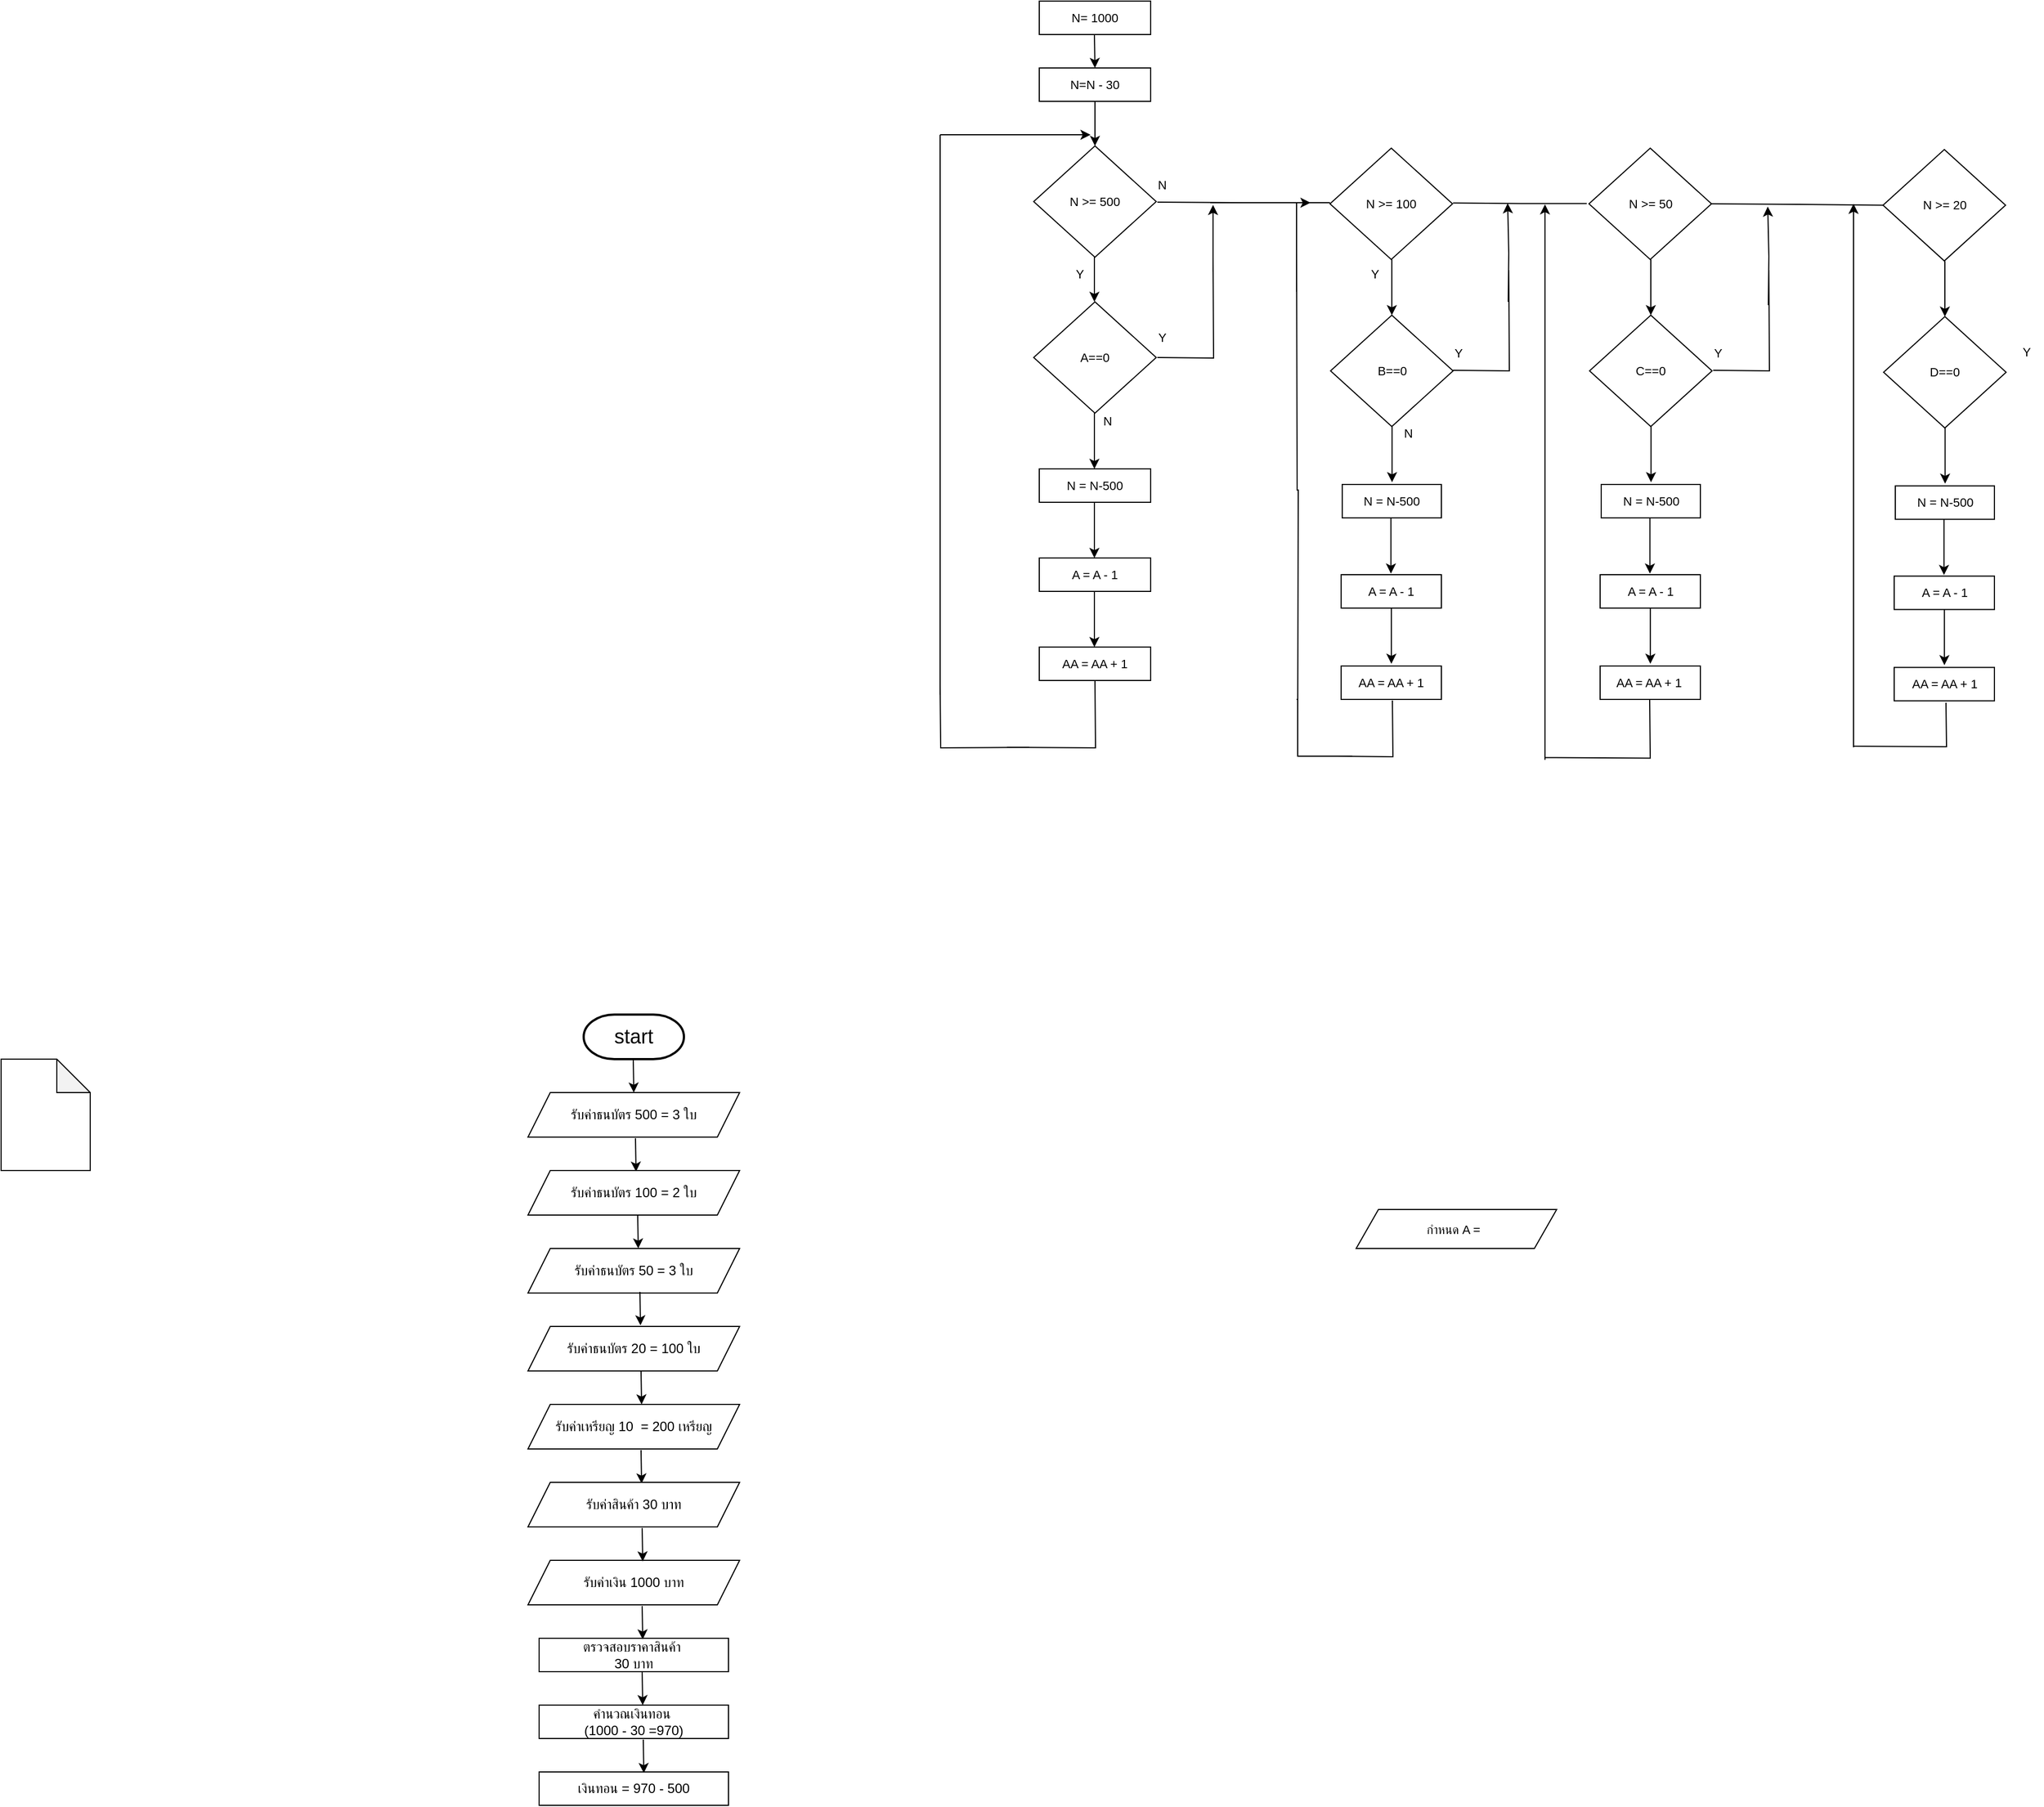 <mxfile version="24.6.4" type="github" pages="2">
  <diagram name="หน้า-1" id="oBMacQrgEGSn1cUitMR4">
    <mxGraphModel dx="2327" dy="2030" grid="1" gridSize="10" guides="1" tooltips="1" connect="1" arrows="1" fold="1" page="1" pageScale="1" pageWidth="827" pageHeight="1169" math="0" shadow="0">
      <root>
        <mxCell id="0" />
        <mxCell id="1" parent="0" />
        <mxCell id="5aX8QdR54HbJMzjcjbDb-2" value="&lt;font style=&quot;font-size: 18px;&quot;&gt;start&lt;/font&gt;" style="strokeWidth=2;html=1;shape=mxgraph.flowchart.terminator;whiteSpace=wrap;" vertex="1" parent="1">
          <mxGeometry x="70" y="10" width="90" height="40" as="geometry" />
        </mxCell>
        <mxCell id="5aX8QdR54HbJMzjcjbDb-3" value="" style="endArrow=classic;html=1;rounded=0;" edge="1" parent="1">
          <mxGeometry width="50" height="50" relative="1" as="geometry">
            <mxPoint x="114.5" y="50" as="sourcePoint" />
            <mxPoint x="115" y="80" as="targetPoint" />
          </mxGeometry>
        </mxCell>
        <mxCell id="529L6nIOOeWMSsMSA-UM-3" value="ตรวจสอบราคาสินค้า&amp;nbsp;&lt;div&gt;30 บาท&lt;/div&gt;" style="rounded=0;whiteSpace=wrap;html=1;" vertex="1" parent="1">
          <mxGeometry x="30" y="570" width="170" height="30" as="geometry" />
        </mxCell>
        <mxCell id="529L6nIOOeWMSsMSA-UM-4" value="คำนวณเงินทอน&amp;nbsp;&lt;div&gt;(1000 - 30 =970)&lt;/div&gt;" style="rounded=0;whiteSpace=wrap;html=1;" vertex="1" parent="1">
          <mxGeometry x="30" y="630" width="170" height="30" as="geometry" />
        </mxCell>
        <mxCell id="529L6nIOOeWMSsMSA-UM-6" value="เงินทอน = 970 - 500" style="rounded=0;whiteSpace=wrap;html=1;" vertex="1" parent="1">
          <mxGeometry x="30" y="690" width="170" height="30" as="geometry" />
        </mxCell>
        <mxCell id="529L6nIOOeWMSsMSA-UM-8" value="รับค่าธนบัตร 500 = 3 ใบ" style="shape=parallelogram;perimeter=parallelogramPerimeter;whiteSpace=wrap;html=1;fixedSize=1;" vertex="1" parent="1">
          <mxGeometry x="20" y="80" width="190" height="40" as="geometry" />
        </mxCell>
        <mxCell id="529L6nIOOeWMSsMSA-UM-9" value="" style="endArrow=classic;html=1;rounded=0;" edge="1" parent="1">
          <mxGeometry width="50" height="50" relative="1" as="geometry">
            <mxPoint x="116.5" y="121" as="sourcePoint" />
            <mxPoint x="117" y="151" as="targetPoint" />
          </mxGeometry>
        </mxCell>
        <mxCell id="529L6nIOOeWMSsMSA-UM-10" value="รับค่าธนบัตร 100 = 2 ใบ" style="shape=parallelogram;perimeter=parallelogramPerimeter;whiteSpace=wrap;html=1;fixedSize=1;" vertex="1" parent="1">
          <mxGeometry x="20" y="150" width="190" height="40" as="geometry" />
        </mxCell>
        <mxCell id="529L6nIOOeWMSsMSA-UM-11" value="รับค่าธนบัตร 50 = 3 ใบ" style="shape=parallelogram;perimeter=parallelogramPerimeter;whiteSpace=wrap;html=1;fixedSize=1;" vertex="1" parent="1">
          <mxGeometry x="20" y="220" width="190" height="40" as="geometry" />
        </mxCell>
        <mxCell id="529L6nIOOeWMSsMSA-UM-12" value="รับค่าธนบัตร 20 = 100 ใบ" style="shape=parallelogram;perimeter=parallelogramPerimeter;whiteSpace=wrap;html=1;fixedSize=1;" vertex="1" parent="1">
          <mxGeometry x="20" y="290" width="190" height="40" as="geometry" />
        </mxCell>
        <mxCell id="529L6nIOOeWMSsMSA-UM-13" value="รับค่าเหรียญ 10&amp;nbsp; = 200 เหรียญ" style="shape=parallelogram;perimeter=parallelogramPerimeter;whiteSpace=wrap;html=1;fixedSize=1;" vertex="1" parent="1">
          <mxGeometry x="20" y="360" width="190" height="40" as="geometry" />
        </mxCell>
        <mxCell id="529L6nIOOeWMSsMSA-UM-14" value="" style="endArrow=classic;html=1;rounded=0;" edge="1" parent="1">
          <mxGeometry width="50" height="50" relative="1" as="geometry">
            <mxPoint x="118.5" y="190" as="sourcePoint" />
            <mxPoint x="119" y="220" as="targetPoint" />
          </mxGeometry>
        </mxCell>
        <mxCell id="529L6nIOOeWMSsMSA-UM-15" value="" style="endArrow=classic;html=1;rounded=0;" edge="1" parent="1">
          <mxGeometry width="50" height="50" relative="1" as="geometry">
            <mxPoint x="120.5" y="259" as="sourcePoint" />
            <mxPoint x="121" y="289" as="targetPoint" />
          </mxGeometry>
        </mxCell>
        <mxCell id="529L6nIOOeWMSsMSA-UM-16" value="" style="endArrow=classic;html=1;rounded=0;" edge="1" parent="1">
          <mxGeometry width="50" height="50" relative="1" as="geometry">
            <mxPoint x="121.5" y="330" as="sourcePoint" />
            <mxPoint x="122" y="360" as="targetPoint" />
          </mxGeometry>
        </mxCell>
        <mxCell id="529L6nIOOeWMSsMSA-UM-19" value="" style="endArrow=classic;html=1;rounded=0;" edge="1" parent="1">
          <mxGeometry width="50" height="50" relative="1" as="geometry">
            <mxPoint x="121.5" y="401" as="sourcePoint" />
            <mxPoint x="122" y="431" as="targetPoint" />
          </mxGeometry>
        </mxCell>
        <mxCell id="529L6nIOOeWMSsMSA-UM-21" value="" style="endArrow=classic;html=1;rounded=0;" edge="1" parent="1">
          <mxGeometry width="50" height="50" relative="1" as="geometry">
            <mxPoint x="122.5" y="600" as="sourcePoint" />
            <mxPoint x="123" y="630" as="targetPoint" />
          </mxGeometry>
        </mxCell>
        <mxCell id="529L6nIOOeWMSsMSA-UM-22" value="รับค่าเงิน 1000 บาท" style="shape=parallelogram;perimeter=parallelogramPerimeter;whiteSpace=wrap;html=1;fixedSize=1;" vertex="1" parent="1">
          <mxGeometry x="20" y="500" width="190" height="40" as="geometry" />
        </mxCell>
        <mxCell id="529L6nIOOeWMSsMSA-UM-20" value="" style="endArrow=classic;html=1;rounded=0;" edge="1" parent="1">
          <mxGeometry width="50" height="50" relative="1" as="geometry">
            <mxPoint x="122.5" y="471" as="sourcePoint" />
            <mxPoint x="123" y="501" as="targetPoint" />
          </mxGeometry>
        </mxCell>
        <mxCell id="529L6nIOOeWMSsMSA-UM-23" value="รับค่าสินค้า 30 บาท" style="shape=parallelogram;perimeter=parallelogramPerimeter;whiteSpace=wrap;html=1;fixedSize=1;" vertex="1" parent="1">
          <mxGeometry x="20" y="430" width="190" height="40" as="geometry" />
        </mxCell>
        <mxCell id="529L6nIOOeWMSsMSA-UM-24" value="" style="endArrow=classic;html=1;rounded=0;" edge="1" parent="1">
          <mxGeometry width="50" height="50" relative="1" as="geometry">
            <mxPoint x="122.5" y="541" as="sourcePoint" />
            <mxPoint x="123" y="571" as="targetPoint" />
          </mxGeometry>
        </mxCell>
        <mxCell id="529L6nIOOeWMSsMSA-UM-25" value="" style="endArrow=classic;html=1;rounded=0;" edge="1" parent="1">
          <mxGeometry width="50" height="50" relative="1" as="geometry">
            <mxPoint x="123.5" y="661" as="sourcePoint" />
            <mxPoint x="124" y="691" as="targetPoint" />
          </mxGeometry>
        </mxCell>
        <mxCell id="529L6nIOOeWMSsMSA-UM-30" value="N &amp;gt;= 500" style="rhombus;whiteSpace=wrap;html=1;fontFamily=Helvetica;fontSize=11;fontColor=default;labelBackgroundColor=default;" vertex="1" parent="1">
          <mxGeometry x="474" y="-770" width="110" height="100" as="geometry" />
        </mxCell>
        <mxCell id="529L6nIOOeWMSsMSA-UM-31" value="N=N - 30" style="rounded=0;whiteSpace=wrap;html=1;fontFamily=Helvetica;fontSize=11;fontColor=default;labelBackgroundColor=default;" vertex="1" parent="1">
          <mxGeometry x="479" y="-840" width="100" height="30" as="geometry" />
        </mxCell>
        <mxCell id="529L6nIOOeWMSsMSA-UM-32" value="" style="endArrow=classic;html=1;rounded=0;entryX=0.5;entryY=0;entryDx=0;entryDy=0;exitX=0.5;exitY=1;exitDx=0;exitDy=0;" edge="1" parent="1" source="529L6nIOOeWMSsMSA-UM-31" target="529L6nIOOeWMSsMSA-UM-30">
          <mxGeometry width="50" height="50" relative="1" as="geometry">
            <mxPoint x="528.5" y="-809" as="sourcePoint" />
            <mxPoint x="529" y="-779" as="targetPoint" />
          </mxGeometry>
        </mxCell>
        <mxCell id="529L6nIOOeWMSsMSA-UM-33" value="N= 1000" style="rounded=0;whiteSpace=wrap;html=1;fontFamily=Helvetica;fontSize=11;fontColor=default;labelBackgroundColor=default;" vertex="1" parent="1">
          <mxGeometry x="479" y="-900" width="100" height="30" as="geometry" />
        </mxCell>
        <mxCell id="529L6nIOOeWMSsMSA-UM-35" value="" style="endArrow=classic;html=1;rounded=0;strokeColor=default;align=center;verticalAlign=middle;fontFamily=Helvetica;fontSize=11;fontColor=default;labelBackgroundColor=default;edgeStyle=orthogonalEdgeStyle;entryX=0.5;entryY=0;entryDx=0;entryDy=0;" edge="1" parent="1" target="529L6nIOOeWMSsMSA-UM-31">
          <mxGeometry width="50" height="50" relative="1" as="geometry">
            <mxPoint x="528.5" y="-870" as="sourcePoint" />
            <mxPoint x="529" y="-850" as="targetPoint" />
          </mxGeometry>
        </mxCell>
        <mxCell id="529L6nIOOeWMSsMSA-UM-39" value="" style="endArrow=classic;html=1;rounded=0;strokeColor=default;align=center;verticalAlign=middle;fontFamily=Helvetica;fontSize=11;fontColor=default;labelBackgroundColor=default;edgeStyle=orthogonalEdgeStyle;exitX=0.5;exitY=1;exitDx=0;exitDy=0;" edge="1" parent="1">
          <mxGeometry width="50" height="50" relative="1" as="geometry">
            <mxPoint x="528.5" y="-670" as="sourcePoint" />
            <mxPoint x="528.5" y="-630" as="targetPoint" />
          </mxGeometry>
        </mxCell>
        <mxCell id="529L6nIOOeWMSsMSA-UM-41" value="A==0" style="rhombus;whiteSpace=wrap;html=1;fontFamily=Helvetica;fontSize=11;fontColor=default;labelBackgroundColor=default;" vertex="1" parent="1">
          <mxGeometry x="474" y="-630" width="110" height="100" as="geometry" />
        </mxCell>
        <mxCell id="529L6nIOOeWMSsMSA-UM-42" value="" style="endArrow=classic;html=1;rounded=0;strokeColor=default;align=center;verticalAlign=middle;fontFamily=Helvetica;fontSize=11;fontColor=default;labelBackgroundColor=default;edgeStyle=orthogonalEdgeStyle;" edge="1" parent="1">
          <mxGeometry width="50" height="50" relative="1" as="geometry">
            <mxPoint x="528.5" y="-530" as="sourcePoint" />
            <mxPoint x="528.5" y="-480" as="targetPoint" />
          </mxGeometry>
        </mxCell>
        <mxCell id="529L6nIOOeWMSsMSA-UM-43" value="N = N-500" style="rounded=0;whiteSpace=wrap;html=1;fontFamily=Helvetica;fontSize=11;fontColor=default;labelBackgroundColor=default;" vertex="1" parent="1">
          <mxGeometry x="479" y="-480" width="100" height="30" as="geometry" />
        </mxCell>
        <mxCell id="529L6nIOOeWMSsMSA-UM-45" value="" style="endArrow=classic;html=1;rounded=0;strokeColor=default;align=center;verticalAlign=middle;fontFamily=Helvetica;fontSize=11;fontColor=default;labelBackgroundColor=default;edgeStyle=orthogonalEdgeStyle;" edge="1" parent="1">
          <mxGeometry width="50" height="50" relative="1" as="geometry">
            <mxPoint x="528.5" y="-450" as="sourcePoint" />
            <mxPoint x="528.5" y="-400" as="targetPoint" />
          </mxGeometry>
        </mxCell>
        <mxCell id="529L6nIOOeWMSsMSA-UM-46" value="A = A - 1" style="rounded=0;whiteSpace=wrap;html=1;fontFamily=Helvetica;fontSize=11;fontColor=default;labelBackgroundColor=default;" vertex="1" parent="1">
          <mxGeometry x="479" y="-400" width="100" height="30" as="geometry" />
        </mxCell>
        <mxCell id="529L6nIOOeWMSsMSA-UM-47" value="" style="endArrow=classic;html=1;rounded=0;strokeColor=default;align=center;verticalAlign=middle;fontFamily=Helvetica;fontSize=11;fontColor=default;labelBackgroundColor=default;edgeStyle=orthogonalEdgeStyle;" edge="1" parent="1">
          <mxGeometry width="50" height="50" relative="1" as="geometry">
            <mxPoint x="528.5" y="-370" as="sourcePoint" />
            <mxPoint x="528.5" y="-320" as="targetPoint" />
          </mxGeometry>
        </mxCell>
        <mxCell id="529L6nIOOeWMSsMSA-UM-48" value="AA = AA + 1" style="rounded=0;whiteSpace=wrap;html=1;fontFamily=Helvetica;fontSize=11;fontColor=default;labelBackgroundColor=default;" vertex="1" parent="1">
          <mxGeometry x="479" y="-320" width="100" height="30" as="geometry" />
        </mxCell>
        <mxCell id="529L6nIOOeWMSsMSA-UM-52" value="" style="endArrow=none;html=1;rounded=0;strokeColor=default;align=center;verticalAlign=middle;fontFamily=Helvetica;fontSize=11;fontColor=default;labelBackgroundColor=default;edgeStyle=orthogonalEdgeStyle;" edge="1" parent="1">
          <mxGeometry width="50" height="50" relative="1" as="geometry">
            <mxPoint x="450" y="-230" as="sourcePoint" />
            <mxPoint x="529" y="-290" as="targetPoint" />
          </mxGeometry>
        </mxCell>
        <mxCell id="529L6nIOOeWMSsMSA-UM-54" value="" style="endArrow=none;html=1;rounded=0;strokeColor=default;align=center;verticalAlign=middle;fontFamily=Helvetica;fontSize=11;fontColor=default;labelBackgroundColor=default;edgeStyle=orthogonalEdgeStyle;" edge="1" parent="1">
          <mxGeometry width="50" height="50" relative="1" as="geometry">
            <mxPoint x="470" y="-230" as="sourcePoint" />
            <mxPoint x="390" y="-285" as="targetPoint" />
          </mxGeometry>
        </mxCell>
        <mxCell id="529L6nIOOeWMSsMSA-UM-55" value="" style="endArrow=none;html=1;rounded=0;strokeColor=default;align=center;verticalAlign=middle;fontFamily=Helvetica;fontSize=11;fontColor=default;labelBackgroundColor=default;edgeStyle=orthogonalEdgeStyle;" edge="1" parent="1">
          <mxGeometry width="50" height="50" relative="1" as="geometry">
            <mxPoint x="390" y="-277.23" as="sourcePoint" />
            <mxPoint x="390" y="-627.23" as="targetPoint" />
          </mxGeometry>
        </mxCell>
        <mxCell id="529L6nIOOeWMSsMSA-UM-56" value="" style="endArrow=classic;html=1;rounded=0;strokeColor=default;align=center;verticalAlign=middle;fontFamily=Helvetica;fontSize=11;fontColor=default;labelBackgroundColor=default;edgeStyle=orthogonalEdgeStyle;" edge="1" parent="1">
          <mxGeometry width="50" height="50" relative="1" as="geometry">
            <mxPoint x="390" y="-780" as="sourcePoint" />
            <mxPoint x="525" y="-780" as="targetPoint" />
            <Array as="points">
              <mxPoint x="478.97" y="-780" />
            </Array>
          </mxGeometry>
        </mxCell>
        <mxCell id="529L6nIOOeWMSsMSA-UM-58" value="กำหนด A =&amp;nbsp;&amp;nbsp;" style="shape=parallelogram;perimeter=parallelogramPerimeter;whiteSpace=wrap;html=1;fixedSize=1;fontFamily=Helvetica;fontSize=11;fontColor=default;labelBackgroundColor=default;" vertex="1" parent="1">
          <mxGeometry x="763.5" y="185" width="180" height="35" as="geometry" />
        </mxCell>
        <mxCell id="529L6nIOOeWMSsMSA-UM-59" value="" style="shape=note;whiteSpace=wrap;html=1;backgroundOutline=1;darkOpacity=0.05;fontFamily=Helvetica;fontSize=11;fontColor=default;labelBackgroundColor=default;" vertex="1" parent="1">
          <mxGeometry x="-453" y="50" width="80" height="100" as="geometry" />
        </mxCell>
        <mxCell id="529L6nIOOeWMSsMSA-UM-60" value="Y" style="text;html=1;align=center;verticalAlign=middle;resizable=0;points=[];autosize=1;strokeColor=none;fillColor=none;fontFamily=Helvetica;fontSize=11;fontColor=default;labelBackgroundColor=default;" vertex="1" parent="1">
          <mxGeometry x="500" y="-670" width="30" height="30" as="geometry" />
        </mxCell>
        <mxCell id="529L6nIOOeWMSsMSA-UM-61" value="N" style="text;html=1;align=center;verticalAlign=middle;resizable=0;points=[];autosize=1;strokeColor=none;fillColor=none;fontFamily=Helvetica;fontSize=11;fontColor=default;labelBackgroundColor=default;" vertex="1" parent="1">
          <mxGeometry x="574" y="-750" width="30" height="30" as="geometry" />
        </mxCell>
        <mxCell id="529L6nIOOeWMSsMSA-UM-63" value="N &amp;gt;= 100" style="rhombus;whiteSpace=wrap;html=1;fontFamily=Helvetica;fontSize=11;fontColor=default;labelBackgroundColor=default;" vertex="1" parent="1">
          <mxGeometry x="740" y="-768" width="110" height="100" as="geometry" />
        </mxCell>
        <mxCell id="529L6nIOOeWMSsMSA-UM-66" value="N" style="text;html=1;align=center;verticalAlign=middle;resizable=0;points=[];autosize=1;strokeColor=none;fillColor=none;fontFamily=Helvetica;fontSize=11;fontColor=default;labelBackgroundColor=default;" vertex="1" parent="1">
          <mxGeometry x="525" y="-538" width="30" height="30" as="geometry" />
        </mxCell>
        <mxCell id="529L6nIOOeWMSsMSA-UM-68" value="" style="endArrow=classic;html=1;rounded=0;strokeColor=default;align=center;verticalAlign=middle;fontFamily=Helvetica;fontSize=11;fontColor=default;labelBackgroundColor=default;edgeStyle=orthogonalEdgeStyle;" edge="1" parent="1">
          <mxGeometry width="50" height="50" relative="1" as="geometry">
            <mxPoint x="795.52" y="-668" as="sourcePoint" />
            <mxPoint x="795.52" y="-618" as="targetPoint" />
          </mxGeometry>
        </mxCell>
        <mxCell id="529L6nIOOeWMSsMSA-UM-69" value="N = N-500" style="rounded=0;whiteSpace=wrap;html=1;fontFamily=Helvetica;fontSize=11;fontColor=default;labelBackgroundColor=default;" vertex="1" parent="1">
          <mxGeometry x="751" y="-466" width="89" height="30" as="geometry" />
        </mxCell>
        <mxCell id="529L6nIOOeWMSsMSA-UM-70" value="A = A - 1" style="rounded=0;whiteSpace=wrap;html=1;fontFamily=Helvetica;fontSize=11;fontColor=default;labelBackgroundColor=default;" vertex="1" parent="1">
          <mxGeometry x="750" y="-385" width="90" height="30" as="geometry" />
        </mxCell>
        <mxCell id="529L6nIOOeWMSsMSA-UM-71" value="" style="endArrow=classic;html=1;rounded=0;strokeColor=default;align=center;verticalAlign=middle;fontFamily=Helvetica;fontSize=11;fontColor=default;labelBackgroundColor=default;edgeStyle=orthogonalEdgeStyle;" edge="1" parent="1">
          <mxGeometry width="50" height="50" relative="1" as="geometry">
            <mxPoint x="794.72" y="-436" as="sourcePoint" />
            <mxPoint x="794.72" y="-386" as="targetPoint" />
          </mxGeometry>
        </mxCell>
        <mxCell id="529L6nIOOeWMSsMSA-UM-72" value="B==0" style="rhombus;whiteSpace=wrap;html=1;fontFamily=Helvetica;fontSize=11;fontColor=default;labelBackgroundColor=default;" vertex="1" parent="1">
          <mxGeometry x="740.5" y="-618" width="110" height="100" as="geometry" />
        </mxCell>
        <mxCell id="529L6nIOOeWMSsMSA-UM-73" value="" style="endArrow=classic;html=1;rounded=0;strokeColor=default;align=center;verticalAlign=middle;fontFamily=Helvetica;fontSize=11;fontColor=default;labelBackgroundColor=default;edgeStyle=orthogonalEdgeStyle;" edge="1" parent="1">
          <mxGeometry width="50" height="50" relative="1" as="geometry">
            <mxPoint x="795.72" y="-518" as="sourcePoint" />
            <mxPoint x="795.72" y="-468" as="targetPoint" />
          </mxGeometry>
        </mxCell>
        <mxCell id="529L6nIOOeWMSsMSA-UM-74" value="" style="endArrow=classic;html=1;rounded=0;strokeColor=default;align=center;verticalAlign=middle;fontFamily=Helvetica;fontSize=11;fontColor=default;labelBackgroundColor=default;edgeStyle=orthogonalEdgeStyle;" edge="1" parent="1">
          <mxGeometry width="50" height="50" relative="1" as="geometry">
            <mxPoint x="795.1" y="-355" as="sourcePoint" />
            <mxPoint x="795.1" y="-305" as="targetPoint" />
          </mxGeometry>
        </mxCell>
        <mxCell id="529L6nIOOeWMSsMSA-UM-75" value="AA = AA + 1" style="rounded=0;whiteSpace=wrap;html=1;fontFamily=Helvetica;fontSize=11;fontColor=default;labelBackgroundColor=default;" vertex="1" parent="1">
          <mxGeometry x="750" y="-303" width="90" height="30" as="geometry" />
        </mxCell>
        <mxCell id="529L6nIOOeWMSsMSA-UM-83" value="" style="endArrow=none;html=1;rounded=0;strokeColor=default;align=center;verticalAlign=middle;fontFamily=Helvetica;fontSize=11;fontColor=default;labelBackgroundColor=default;edgeStyle=orthogonalEdgeStyle;" edge="1" parent="1">
          <mxGeometry width="50" height="50" relative="1" as="geometry">
            <mxPoint x="390" y="-584" as="sourcePoint" />
            <mxPoint x="390" y="-780" as="targetPoint" />
          </mxGeometry>
        </mxCell>
        <mxCell id="529L6nIOOeWMSsMSA-UM-87" value="N &amp;gt;= 50" style="rhombus;whiteSpace=wrap;html=1;fontFamily=Helvetica;fontSize=11;fontColor=default;labelBackgroundColor=default;" vertex="1" parent="1">
          <mxGeometry x="972.5" y="-768" width="110" height="100" as="geometry" />
        </mxCell>
        <mxCell id="529L6nIOOeWMSsMSA-UM-88" value="" style="endArrow=classic;html=1;rounded=0;strokeColor=default;align=center;verticalAlign=middle;fontFamily=Helvetica;fontSize=11;fontColor=default;labelBackgroundColor=default;edgeStyle=orthogonalEdgeStyle;" edge="1" parent="1">
          <mxGeometry width="50" height="50" relative="1" as="geometry">
            <mxPoint x="1028.02" y="-668" as="sourcePoint" />
            <mxPoint x="1028.02" y="-618" as="targetPoint" />
          </mxGeometry>
        </mxCell>
        <mxCell id="529L6nIOOeWMSsMSA-UM-89" value="N = N-500" style="rounded=0;whiteSpace=wrap;html=1;fontFamily=Helvetica;fontSize=11;fontColor=default;labelBackgroundColor=default;" vertex="1" parent="1">
          <mxGeometry x="983.5" y="-466" width="89" height="30" as="geometry" />
        </mxCell>
        <mxCell id="529L6nIOOeWMSsMSA-UM-90" value="A = A - 1" style="rounded=0;whiteSpace=wrap;html=1;fontFamily=Helvetica;fontSize=11;fontColor=default;labelBackgroundColor=default;" vertex="1" parent="1">
          <mxGeometry x="982.5" y="-385" width="90" height="30" as="geometry" />
        </mxCell>
        <mxCell id="529L6nIOOeWMSsMSA-UM-91" value="" style="endArrow=classic;html=1;rounded=0;strokeColor=default;align=center;verticalAlign=middle;fontFamily=Helvetica;fontSize=11;fontColor=default;labelBackgroundColor=default;edgeStyle=orthogonalEdgeStyle;" edge="1" parent="1">
          <mxGeometry width="50" height="50" relative="1" as="geometry">
            <mxPoint x="1027.22" y="-436" as="sourcePoint" />
            <mxPoint x="1027.22" y="-386" as="targetPoint" />
          </mxGeometry>
        </mxCell>
        <mxCell id="529L6nIOOeWMSsMSA-UM-92" value="C==0" style="rhombus;whiteSpace=wrap;html=1;fontFamily=Helvetica;fontSize=11;fontColor=default;labelBackgroundColor=default;" vertex="1" parent="1">
          <mxGeometry x="973" y="-618" width="110" height="100" as="geometry" />
        </mxCell>
        <mxCell id="529L6nIOOeWMSsMSA-UM-93" value="" style="endArrow=classic;html=1;rounded=0;strokeColor=default;align=center;verticalAlign=middle;fontFamily=Helvetica;fontSize=11;fontColor=default;labelBackgroundColor=default;edgeStyle=orthogonalEdgeStyle;" edge="1" parent="1">
          <mxGeometry width="50" height="50" relative="1" as="geometry">
            <mxPoint x="1028.22" y="-518" as="sourcePoint" />
            <mxPoint x="1028.22" y="-468" as="targetPoint" />
          </mxGeometry>
        </mxCell>
        <mxCell id="529L6nIOOeWMSsMSA-UM-94" value="" style="endArrow=classic;html=1;rounded=0;strokeColor=default;align=center;verticalAlign=middle;fontFamily=Helvetica;fontSize=11;fontColor=default;labelBackgroundColor=default;edgeStyle=orthogonalEdgeStyle;" edge="1" parent="1">
          <mxGeometry width="50" height="50" relative="1" as="geometry">
            <mxPoint x="1027.6" y="-355" as="sourcePoint" />
            <mxPoint x="1027.6" y="-305" as="targetPoint" />
          </mxGeometry>
        </mxCell>
        <mxCell id="529L6nIOOeWMSsMSA-UM-95" value="AA = AA + 1&amp;nbsp;" style="rounded=0;whiteSpace=wrap;html=1;fontFamily=Helvetica;fontSize=11;fontColor=default;labelBackgroundColor=default;" vertex="1" parent="1">
          <mxGeometry x="982.5" y="-303" width="90" height="30" as="geometry" />
        </mxCell>
        <mxCell id="529L6nIOOeWMSsMSA-UM-97" value="" style="endArrow=none;html=1;rounded=0;strokeColor=default;align=center;verticalAlign=middle;fontFamily=Helvetica;fontSize=11;fontColor=default;labelBackgroundColor=default;edgeStyle=orthogonalEdgeStyle;" edge="1" parent="1">
          <mxGeometry width="50" height="50" relative="1" as="geometry">
            <mxPoint x="933" y="-220.77" as="sourcePoint" />
            <mxPoint x="1027" y="-273" as="targetPoint" />
          </mxGeometry>
        </mxCell>
        <mxCell id="529L6nIOOeWMSsMSA-UM-101" value="" style="endArrow=none;html=1;rounded=0;strokeColor=default;align=center;verticalAlign=middle;fontFamily=Helvetica;fontSize=11;fontColor=default;labelBackgroundColor=default;edgeStyle=orthogonalEdgeStyle;" edge="1" parent="1">
          <mxGeometry width="50" height="50" relative="1" as="geometry">
            <mxPoint x="933" y="-218.77" as="sourcePoint" />
            <mxPoint x="933" y="-619" as="targetPoint" />
          </mxGeometry>
        </mxCell>
        <mxCell id="529L6nIOOeWMSsMSA-UM-102" value="" style="endArrow=classic;html=1;rounded=0;strokeColor=default;align=center;verticalAlign=middle;fontFamily=Helvetica;fontSize=11;fontColor=default;labelBackgroundColor=default;edgeStyle=orthogonalEdgeStyle;" edge="1" parent="1">
          <mxGeometry width="50" height="50" relative="1" as="geometry">
            <mxPoint x="933" y="-619" as="sourcePoint" />
            <mxPoint x="933" y="-717.51" as="targetPoint" />
          </mxGeometry>
        </mxCell>
        <mxCell id="529L6nIOOeWMSsMSA-UM-108" value="Y" style="text;html=1;align=center;verticalAlign=middle;resizable=0;points=[];autosize=1;strokeColor=none;fillColor=none;fontFamily=Helvetica;fontSize=11;fontColor=default;labelBackgroundColor=default;" vertex="1" parent="1">
          <mxGeometry x="574" y="-613" width="30" height="30" as="geometry" />
        </mxCell>
        <mxCell id="529L6nIOOeWMSsMSA-UM-109" value="N" style="text;html=1;align=center;verticalAlign=middle;resizable=0;points=[];autosize=1;strokeColor=none;fillColor=none;fontFamily=Helvetica;fontSize=11;fontColor=default;labelBackgroundColor=default;" vertex="1" parent="1">
          <mxGeometry x="794.5" y="-527.23" width="30" height="30" as="geometry" />
        </mxCell>
        <mxCell id="529L6nIOOeWMSsMSA-UM-111" value="Y" style="text;html=1;align=center;verticalAlign=middle;resizable=0;points=[];autosize=1;strokeColor=none;fillColor=none;fontFamily=Helvetica;fontSize=11;fontColor=default;labelBackgroundColor=default;" vertex="1" parent="1">
          <mxGeometry x="764.5" y="-670" width="30" height="30" as="geometry" />
        </mxCell>
        <mxCell id="529L6nIOOeWMSsMSA-UM-113" value="N &amp;gt;= 20" style="rhombus;whiteSpace=wrap;html=1;fontFamily=Helvetica;fontSize=11;fontColor=default;labelBackgroundColor=default;" vertex="1" parent="1">
          <mxGeometry x="1236.5" y="-766.72" width="110" height="100" as="geometry" />
        </mxCell>
        <mxCell id="529L6nIOOeWMSsMSA-UM-114" value="" style="endArrow=classic;html=1;rounded=0;strokeColor=default;align=center;verticalAlign=middle;fontFamily=Helvetica;fontSize=11;fontColor=default;labelBackgroundColor=default;edgeStyle=orthogonalEdgeStyle;" edge="1" parent="1">
          <mxGeometry width="50" height="50" relative="1" as="geometry">
            <mxPoint x="1292.02" y="-666.72" as="sourcePoint" />
            <mxPoint x="1292.02" y="-616.72" as="targetPoint" />
          </mxGeometry>
        </mxCell>
        <mxCell id="529L6nIOOeWMSsMSA-UM-115" value="N = N-500" style="rounded=0;whiteSpace=wrap;html=1;fontFamily=Helvetica;fontSize=11;fontColor=default;labelBackgroundColor=default;" vertex="1" parent="1">
          <mxGeometry x="1247.5" y="-464.72" width="89" height="30" as="geometry" />
        </mxCell>
        <mxCell id="529L6nIOOeWMSsMSA-UM-116" value="A = A - 1" style="rounded=0;whiteSpace=wrap;html=1;fontFamily=Helvetica;fontSize=11;fontColor=default;labelBackgroundColor=default;" vertex="1" parent="1">
          <mxGeometry x="1246.5" y="-383.72" width="90" height="30" as="geometry" />
        </mxCell>
        <mxCell id="529L6nIOOeWMSsMSA-UM-117" value="" style="endArrow=classic;html=1;rounded=0;strokeColor=default;align=center;verticalAlign=middle;fontFamily=Helvetica;fontSize=11;fontColor=default;labelBackgroundColor=default;edgeStyle=orthogonalEdgeStyle;" edge="1" parent="1">
          <mxGeometry width="50" height="50" relative="1" as="geometry">
            <mxPoint x="1291.22" y="-434.72" as="sourcePoint" />
            <mxPoint x="1291.22" y="-384.72" as="targetPoint" />
          </mxGeometry>
        </mxCell>
        <mxCell id="529L6nIOOeWMSsMSA-UM-118" value="D==0" style="rhombus;whiteSpace=wrap;html=1;fontFamily=Helvetica;fontSize=11;fontColor=default;labelBackgroundColor=default;" vertex="1" parent="1">
          <mxGeometry x="1237" y="-616.72" width="110" height="100" as="geometry" />
        </mxCell>
        <mxCell id="529L6nIOOeWMSsMSA-UM-119" value="" style="endArrow=classic;html=1;rounded=0;strokeColor=default;align=center;verticalAlign=middle;fontFamily=Helvetica;fontSize=11;fontColor=default;labelBackgroundColor=default;edgeStyle=orthogonalEdgeStyle;" edge="1" parent="1">
          <mxGeometry width="50" height="50" relative="1" as="geometry">
            <mxPoint x="1292.22" y="-516.72" as="sourcePoint" />
            <mxPoint x="1292.22" y="-466.72" as="targetPoint" />
          </mxGeometry>
        </mxCell>
        <mxCell id="529L6nIOOeWMSsMSA-UM-120" value="" style="endArrow=classic;html=1;rounded=0;strokeColor=default;align=center;verticalAlign=middle;fontFamily=Helvetica;fontSize=11;fontColor=default;labelBackgroundColor=default;edgeStyle=orthogonalEdgeStyle;" edge="1" parent="1">
          <mxGeometry width="50" height="50" relative="1" as="geometry">
            <mxPoint x="1291.6" y="-353.72" as="sourcePoint" />
            <mxPoint x="1291.6" y="-303.72" as="targetPoint" />
          </mxGeometry>
        </mxCell>
        <mxCell id="529L6nIOOeWMSsMSA-UM-121" value="AA = AA + 1" style="rounded=0;whiteSpace=wrap;html=1;fontFamily=Helvetica;fontSize=11;fontColor=default;labelBackgroundColor=default;" vertex="1" parent="1">
          <mxGeometry x="1246.5" y="-301.72" width="90" height="30" as="geometry" />
        </mxCell>
        <mxCell id="529L6nIOOeWMSsMSA-UM-128" value="" style="endArrow=none;html=1;rounded=0;strokeColor=default;align=center;verticalAlign=middle;fontFamily=Helvetica;fontSize=11;fontColor=default;labelBackgroundColor=default;edgeStyle=orthogonalEdgeStyle;" edge="1" parent="1">
          <mxGeometry width="50" height="50" relative="1" as="geometry">
            <mxPoint x="1210" y="-230" as="sourcePoint" />
            <mxPoint x="1210" y="-690" as="targetPoint" />
          </mxGeometry>
        </mxCell>
        <mxCell id="529L6nIOOeWMSsMSA-UM-130" value="" style="endArrow=none;html=1;rounded=0;strokeColor=default;align=center;verticalAlign=middle;fontFamily=Helvetica;fontSize=11;fontColor=default;labelBackgroundColor=default;edgeStyle=orthogonalEdgeStyle;" edge="1" parent="1">
          <mxGeometry width="50" height="50" relative="1" as="geometry">
            <mxPoint x="585" y="-580" as="sourcePoint" />
            <mxPoint x="635" y="-670" as="targetPoint" />
          </mxGeometry>
        </mxCell>
        <mxCell id="529L6nIOOeWMSsMSA-UM-131" value="" style="endArrow=none;html=1;rounded=0;strokeColor=default;align=center;verticalAlign=middle;fontFamily=Helvetica;fontSize=11;fontColor=default;labelBackgroundColor=default;edgeStyle=orthogonalEdgeStyle;" edge="1" parent="1">
          <mxGeometry width="50" height="50" relative="1" as="geometry">
            <mxPoint x="585" y="-719.52" as="sourcePoint" />
            <mxPoint x="740" y="-719" as="targetPoint" />
          </mxGeometry>
        </mxCell>
        <mxCell id="529L6nIOOeWMSsMSA-UM-132" value="" style="endArrow=classic;html=1;rounded=0;strokeColor=default;align=center;verticalAlign=middle;fontFamily=Helvetica;fontSize=11;fontColor=default;labelBackgroundColor=default;edgeStyle=orthogonalEdgeStyle;" edge="1" parent="1">
          <mxGeometry width="50" height="50" relative="1" as="geometry">
            <mxPoint x="635" y="-657" as="sourcePoint" />
            <mxPoint x="635" y="-717" as="targetPoint" />
          </mxGeometry>
        </mxCell>
        <mxCell id="529L6nIOOeWMSsMSA-UM-133" value="" style="endArrow=none;html=1;rounded=0;strokeColor=default;align=center;verticalAlign=middle;fontFamily=Helvetica;fontSize=11;fontColor=default;labelBackgroundColor=default;edgeStyle=orthogonalEdgeStyle;" edge="1" parent="1">
          <mxGeometry width="50" height="50" relative="1" as="geometry">
            <mxPoint x="746.03" y="-222" as="sourcePoint" />
            <mxPoint x="796.03" y="-272" as="targetPoint" />
          </mxGeometry>
        </mxCell>
        <mxCell id="529L6nIOOeWMSsMSA-UM-134" value="" style="endArrow=none;html=1;rounded=0;strokeColor=default;align=center;verticalAlign=middle;fontFamily=Helvetica;fontSize=11;fontColor=default;labelBackgroundColor=default;edgeStyle=orthogonalEdgeStyle;" edge="1" parent="1">
          <mxGeometry width="50" height="50" relative="1" as="geometry">
            <mxPoint x="760" y="-222" as="sourcePoint" />
            <mxPoint x="710" y="-273" as="targetPoint" />
            <Array as="points">
              <mxPoint x="760" y="-222" />
              <mxPoint x="711" y="-222" />
              <mxPoint x="711" y="-273" />
            </Array>
          </mxGeometry>
        </mxCell>
        <mxCell id="529L6nIOOeWMSsMSA-UM-136" value="" style="endArrow=none;html=1;rounded=0;strokeColor=default;align=center;verticalAlign=middle;fontFamily=Helvetica;fontSize=11;fontColor=default;labelBackgroundColor=default;edgeStyle=orthogonalEdgeStyle;" edge="1" parent="1">
          <mxGeometry width="50" height="50" relative="1" as="geometry">
            <mxPoint x="711" y="-243" as="sourcePoint" />
            <mxPoint x="710" y="-680" as="targetPoint" />
          </mxGeometry>
        </mxCell>
        <mxCell id="529L6nIOOeWMSsMSA-UM-137" value="" style="endArrow=classic;html=1;rounded=0;strokeColor=default;align=center;verticalAlign=middle;fontFamily=Helvetica;fontSize=11;fontColor=default;labelBackgroundColor=default;edgeStyle=orthogonalEdgeStyle;" edge="1" parent="1">
          <mxGeometry width="50" height="50" relative="1" as="geometry">
            <mxPoint x="632.5" y="-719" as="sourcePoint" />
            <mxPoint x="722.5" y="-719" as="targetPoint" />
          </mxGeometry>
        </mxCell>
        <mxCell id="529L6nIOOeWMSsMSA-UM-138" value="" style="endArrow=none;html=1;rounded=0;strokeColor=default;align=center;verticalAlign=middle;fontFamily=Helvetica;fontSize=11;fontColor=default;labelBackgroundColor=default;edgeStyle=orthogonalEdgeStyle;" edge="1" parent="1">
          <mxGeometry width="50" height="50" relative="1" as="geometry">
            <mxPoint x="710" y="-639" as="sourcePoint" />
            <mxPoint x="710" y="-719" as="targetPoint" />
          </mxGeometry>
        </mxCell>
        <mxCell id="529L6nIOOeWMSsMSA-UM-139" value="" style="endArrow=none;html=1;rounded=0;strokeColor=default;align=center;verticalAlign=middle;fontFamily=Helvetica;fontSize=11;fontColor=default;labelBackgroundColor=default;edgeStyle=orthogonalEdgeStyle;" edge="1" parent="1">
          <mxGeometry width="50" height="50" relative="1" as="geometry">
            <mxPoint x="850.5" y="-718.77" as="sourcePoint" />
            <mxPoint x="970.5" y="-718.3" as="targetPoint" />
          </mxGeometry>
        </mxCell>
        <mxCell id="529L6nIOOeWMSsMSA-UM-140" value="" style="endArrow=none;html=1;rounded=0;strokeColor=default;align=center;verticalAlign=middle;fontFamily=Helvetica;fontSize=11;fontColor=default;labelBackgroundColor=default;edgeStyle=orthogonalEdgeStyle;" edge="1" parent="1">
          <mxGeometry width="50" height="50" relative="1" as="geometry">
            <mxPoint x="1084" y="-568.48" as="sourcePoint" />
            <mxPoint x="1134" y="-658.48" as="targetPoint" />
          </mxGeometry>
        </mxCell>
        <mxCell id="529L6nIOOeWMSsMSA-UM-141" value="" style="endArrow=none;html=1;rounded=0;strokeColor=default;align=center;verticalAlign=middle;fontFamily=Helvetica;fontSize=11;fontColor=default;labelBackgroundColor=default;edgeStyle=orthogonalEdgeStyle;" edge="1" parent="1">
          <mxGeometry width="50" height="50" relative="1" as="geometry">
            <mxPoint x="850.5" y="-568.48" as="sourcePoint" />
            <mxPoint x="900.5" y="-658.48" as="targetPoint" />
          </mxGeometry>
        </mxCell>
        <mxCell id="529L6nIOOeWMSsMSA-UM-142" value="" style="endArrow=classic;html=1;rounded=0;strokeColor=default;align=center;verticalAlign=middle;fontFamily=Helvetica;fontSize=11;fontColor=default;labelBackgroundColor=default;edgeStyle=orthogonalEdgeStyle;" edge="1" parent="1">
          <mxGeometry width="50" height="50" relative="1" as="geometry">
            <mxPoint x="900" y="-630" as="sourcePoint" />
            <mxPoint x="899.5" y="-718.48" as="targetPoint" />
          </mxGeometry>
        </mxCell>
        <mxCell id="529L6nIOOeWMSsMSA-UM-143" value="" style="endArrow=classic;html=1;rounded=0;strokeColor=default;align=center;verticalAlign=middle;fontFamily=Helvetica;fontSize=11;fontColor=default;labelBackgroundColor=default;edgeStyle=orthogonalEdgeStyle;" edge="1" parent="1">
          <mxGeometry width="50" height="50" relative="1" as="geometry">
            <mxPoint x="1133.5" y="-627" as="sourcePoint" />
            <mxPoint x="1133" y="-715.48" as="targetPoint" />
          </mxGeometry>
        </mxCell>
        <mxCell id="529L6nIOOeWMSsMSA-UM-144" value="" style="endArrow=none;html=1;rounded=0;strokeColor=default;align=center;verticalAlign=middle;fontFamily=Helvetica;fontSize=11;fontColor=default;labelBackgroundColor=default;edgeStyle=orthogonalEdgeStyle;" edge="1" parent="1" target="529L6nIOOeWMSsMSA-UM-113">
          <mxGeometry width="50" height="50" relative="1" as="geometry">
            <mxPoint x="1082.5" y="-718" as="sourcePoint" />
            <mxPoint x="1132.5" y="-768" as="targetPoint" />
          </mxGeometry>
        </mxCell>
        <mxCell id="529L6nIOOeWMSsMSA-UM-145" value="" style="endArrow=none;html=1;rounded=0;strokeColor=default;align=center;verticalAlign=middle;fontFamily=Helvetica;fontSize=11;fontColor=default;labelBackgroundColor=default;edgeStyle=orthogonalEdgeStyle;" edge="1" parent="1">
          <mxGeometry width="50" height="50" relative="1" as="geometry">
            <mxPoint x="1210" y="-231" as="sourcePoint" />
            <mxPoint x="1293" y="-270" as="targetPoint" />
          </mxGeometry>
        </mxCell>
        <mxCell id="529L6nIOOeWMSsMSA-UM-146" value="" style="endArrow=classic;html=1;rounded=0;strokeColor=default;align=center;verticalAlign=middle;fontFamily=Helvetica;fontSize=11;fontColor=default;labelBackgroundColor=default;edgeStyle=orthogonalEdgeStyle;" edge="1" parent="1">
          <mxGeometry width="50" height="50" relative="1" as="geometry">
            <mxPoint x="1210" y="-618" as="sourcePoint" />
            <mxPoint x="1210" y="-718" as="targetPoint" />
          </mxGeometry>
        </mxCell>
        <mxCell id="529L6nIOOeWMSsMSA-UM-147" value="Y" style="text;html=1;align=center;verticalAlign=middle;resizable=0;points=[];autosize=1;strokeColor=none;fillColor=none;fontFamily=Helvetica;fontSize=11;fontColor=default;labelBackgroundColor=default;" vertex="1" parent="1">
          <mxGeometry x="840" y="-599" width="30" height="30" as="geometry" />
        </mxCell>
        <mxCell id="529L6nIOOeWMSsMSA-UM-148" value="Y" style="text;html=1;align=center;verticalAlign=middle;resizable=0;points=[];autosize=1;strokeColor=none;fillColor=none;fontFamily=Helvetica;fontSize=11;fontColor=default;labelBackgroundColor=default;" vertex="1" parent="1">
          <mxGeometry x="1072.5" y="-599" width="30" height="30" as="geometry" />
        </mxCell>
        <mxCell id="529L6nIOOeWMSsMSA-UM-149" value="Y" style="text;html=1;align=center;verticalAlign=middle;resizable=0;points=[];autosize=1;strokeColor=none;fillColor=none;fontFamily=Helvetica;fontSize=11;fontColor=default;labelBackgroundColor=default;" vertex="1" parent="1">
          <mxGeometry x="1350" y="-600" width="30" height="30" as="geometry" />
        </mxCell>
      </root>
    </mxGraphModel>
  </diagram>
  <diagram id="3w0B2_o94_gxb9FtIbWm" name="หน้า-2">
    <mxGraphModel grid="1" page="1" gridSize="10" guides="1" tooltips="1" connect="1" arrows="1" fold="1" pageScale="1" pageWidth="827" pageHeight="1169" math="0" shadow="0">
      <root>
        <mxCell id="0" />
        <mxCell id="1" parent="0" />
      </root>
    </mxGraphModel>
  </diagram>
</mxfile>
